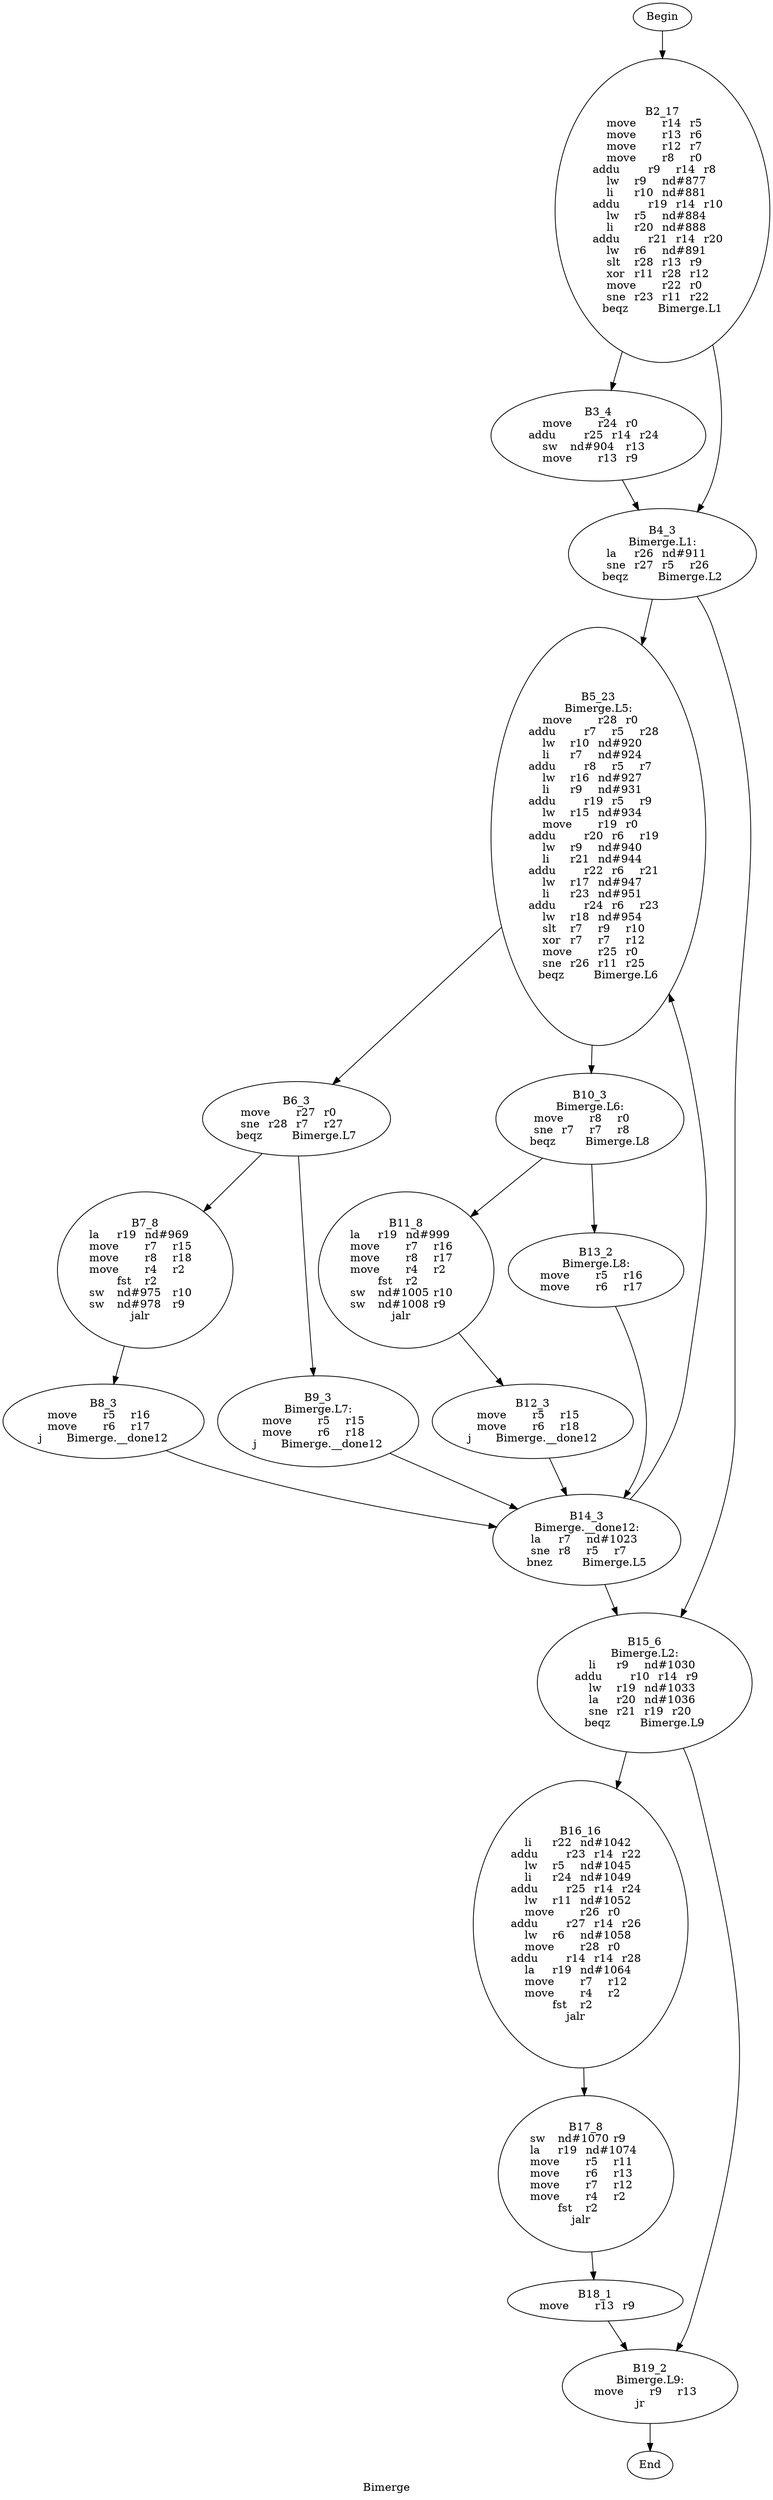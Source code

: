 digraph G{
	label = "Bimerge"	style = "dashed";
	color = purple;
	Node0 [label = "Begin"];
	Node0 -> {Node2 }
	Node1 [label = "End"];
	Node1 -> {}
	Node2 [label = "B2_17\nmove	r14	r5	\nmove	r13	r6	\nmove	r12	r7	\nmove	r8	r0	\naddu	r9	r14	r8	\nlw	r9	nd#877	\nli	r10	nd#881	\naddu	r19	r14	r10	\nlw	r5	nd#884	\nli	r20	nd#888	\naddu	r21	r14	r20	\nlw	r6	nd#891	\nslt	r28	r13	r9	\nxor	r11	r28	r12	\nmove	r22	r0	\nsne	r23	r11	r22	\nbeqz	Bimerge.L1\n"];
	Node2 -> {Node3 Node4 }
	Node3 [label = "B3_4\nmove	r24	r0	\naddu	r25	r14	r24	\nsw	nd#904	r13	\nmove	r13	r9	\n"];
	Node3 -> {Node4 }
	Node4 [label = "B4_3\nBimerge.L1:\nla	r26	nd#911	\nsne	r27	r5	r26	\nbeqz	Bimerge.L2\n"];
	Node4 -> {Node5 Node15 }
	Node5 [label = "B5_23\nBimerge.L5:\nmove	r28	r0	\naddu	r7	r5	r28	\nlw	r10	nd#920	\nli	r7	nd#924	\naddu	r8	r5	r7	\nlw	r16	nd#927	\nli	r9	nd#931	\naddu	r19	r5	r9	\nlw	r15	nd#934	\nmove	r19	r0	\naddu	r20	r6	r19	\nlw	r9	nd#940	\nli	r21	nd#944	\naddu	r22	r6	r21	\nlw	r17	nd#947	\nli	r23	nd#951	\naddu	r24	r6	r23	\nlw	r18	nd#954	\nslt	r7	r9	r10	\nxor	r7	r7	r12	\nmove	r25	r0	\nsne	r26	r11	r25	\nbeqz	Bimerge.L6\n"];
	Node5 -> {Node6 Node10 }
	Node6 [label = "B6_3\nmove	r27	r0	\nsne	r28	r7	r27	\nbeqz	Bimerge.L7\n"];
	Node6 -> {Node7 Node9 }
	Node7 [label = "B7_8\nla	r19	nd#969	\nmove	r7	r15	\nmove	r8	r18	\nmove	r4	r2	\nfst	r2	\nsw	nd#975	r10	\nsw	nd#978	r9	\njalr	\n"];
	Node7 -> {Node8 }
	Node8 [label = "B8_3\nmove	r5	r16	\nmove	r6	r17	\nj	Bimerge.__done12\n"];
	Node8 -> {Node14 }
	Node9 [label = "B9_3\nBimerge.L7:\nmove	r5	r15	\nmove	r6	r18	\nj	Bimerge.__done12\n"];
	Node9 -> {Node14 }
	Node10 [label = "B10_3\nBimerge.L6:\nmove	r8	r0	\nsne	r7	r7	r8	\nbeqz	Bimerge.L8\n"];
	Node10 -> {Node11 Node13 }
	Node11 [label = "B11_8\nla	r19	nd#999	\nmove	r7	r16	\nmove	r8	r17	\nmove	r4	r2	\nfst	r2	\nsw	nd#1005	r10	\nsw	nd#1008	r9	\njalr	\n"];
	Node11 -> {Node12 }
	Node12 [label = "B12_3\nmove	r5	r15	\nmove	r6	r18	\nj	Bimerge.__done12\n"];
	Node12 -> {Node14 }
	Node13 [label = "B13_2\nBimerge.L8:\nmove	r5	r16	\nmove	r6	r17	\n"];
	Node13 -> {Node14 }
	Node14 [label = "B14_3\nBimerge.__done12:\nla	r7	nd#1023	\nsne	r8	r5	r7	\nbnez	Bimerge.L5\n"];
	Node14 -> {Node15 Node5 }
	Node15 [label = "B15_6\nBimerge.L2:\nli	r9	nd#1030	\naddu	r10	r14	r9	\nlw	r19	nd#1033	\nla	r20	nd#1036	\nsne	r21	r19	r20	\nbeqz	Bimerge.L9\n"];
	Node15 -> {Node16 Node19 }
	Node16 [label = "B16_16\nli	r22	nd#1042	\naddu	r23	r14	r22	\nlw	r5	nd#1045	\nli	r24	nd#1049	\naddu	r25	r14	r24	\nlw	r11	nd#1052	\nmove	r26	r0	\naddu	r27	r14	r26	\nlw	r6	nd#1058	\nmove	r28	r0	\naddu	r14	r14	r28	\nla	r19	nd#1064	\nmove	r7	r12	\nmove	r4	r2	\nfst	r2	\njalr	\n"];
	Node16 -> {Node17 }
	Node17 [label = "B17_8\nsw	nd#1070	r9	\nla	r19	nd#1074	\nmove	r5	r11	\nmove	r6	r13	\nmove	r7	r12	\nmove	r4	r2	\nfst	r2	\njalr	\n"];
	Node17 -> {Node18 }
	Node18 [label = "B18_1\nmove	r13	r9	\n"];
	Node18 -> {Node19 }
	Node19 [label = "B19_2\nBimerge.L9:\nmove	r9	r13	\njr	\n"];
	Node19 -> {Node1 }
}
